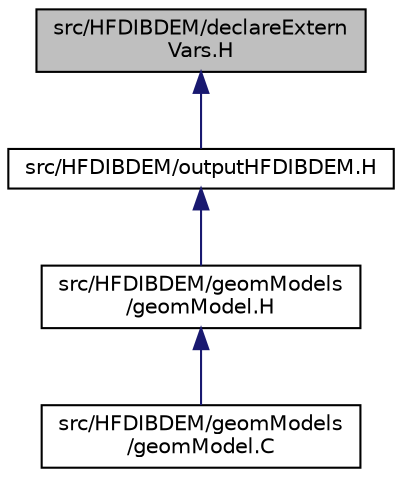 digraph "src/HFDIBDEM/declareExternVars.H"
{
 // LATEX_PDF_SIZE
  edge [fontname="Helvetica",fontsize="10",labelfontname="Helvetica",labelfontsize="10"];
  node [fontname="Helvetica",fontsize="10",shape=record];
  Node1 [label="src/HFDIBDEM/declareExtern\lVars.H",height=0.2,width=0.4,color="black", fillcolor="grey75", style="filled", fontcolor="black",tooltip=" "];
  Node1 -> Node2 [dir="back",color="midnightblue",fontsize="10",style="solid",fontname="Helvetica"];
  Node2 [label="src/HFDIBDEM/outputHFDIBDEM.H",height=0.2,width=0.4,color="black", fillcolor="white", style="filled",URL="$outputHFDIBDEM_8H.html",tooltip=" "];
  Node2 -> Node3 [dir="back",color="midnightblue",fontsize="10",style="solid",fontname="Helvetica"];
  Node3 [label="src/HFDIBDEM/geomModels\l/geomModel.H",height=0.2,width=0.4,color="black", fillcolor="white", style="filled",URL="$geomModels_2geomModel_8H.html",tooltip=" "];
  Node3 -> Node4 [dir="back",color="midnightblue",fontsize="10",style="solid",fontname="Helvetica"];
  Node4 [label="src/HFDIBDEM/geomModels\l/geomModel.C",height=0.2,width=0.4,color="black", fillcolor="white", style="filled",URL="$geomModels_2geomModel_8C.html",tooltip=" "];
}
